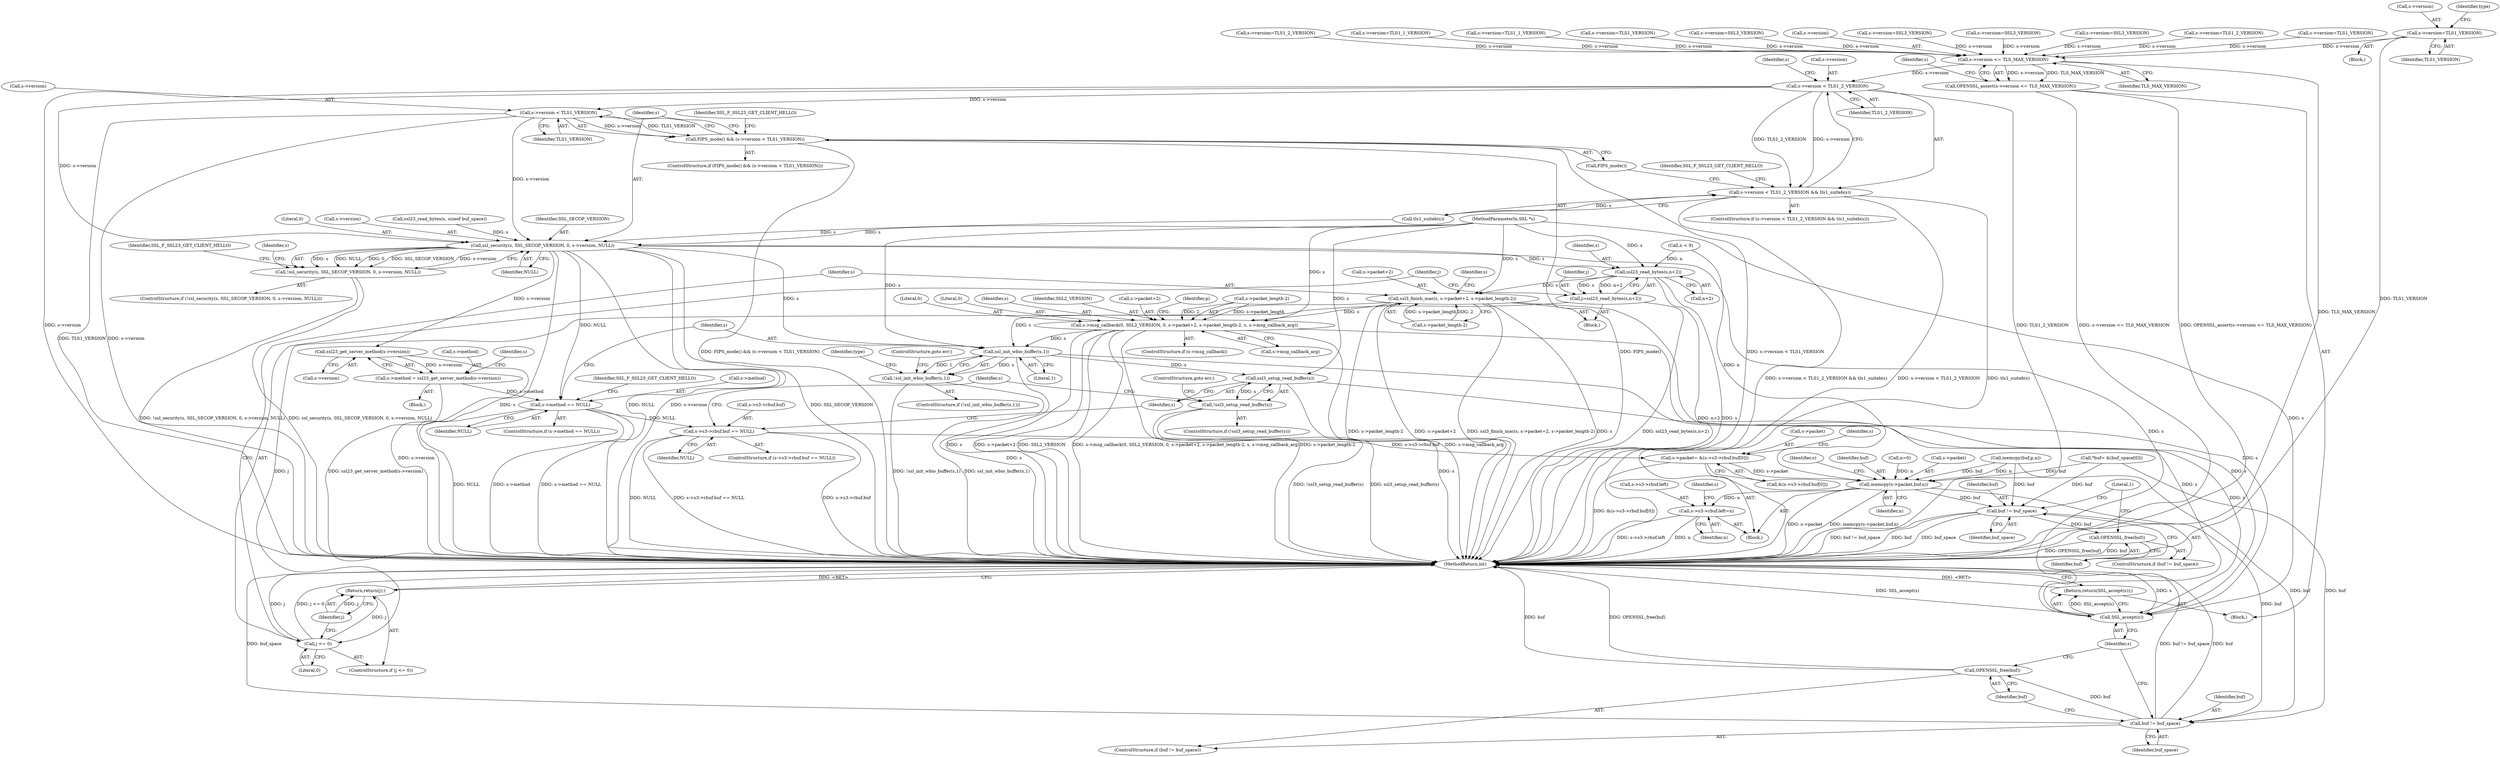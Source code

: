 digraph "0_openssl_392fa7a952e97d82eac6958c81ed1e256e6b8ca5@pointer" {
"1000571" [label="(Call,s->version=TLS1_VERSION)"];
"1000689" [label="(Call,s->version <= TLS_MAX_VERSION)"];
"1000688" [label="(Call,OPENSSL_assert(s->version <= TLS_MAX_VERSION))"];
"1000696" [label="(Call,s->version < TLS1_2_VERSION)"];
"1000695" [label="(Call,s->version < TLS1_2_VERSION && tls1_suiteb(s))"];
"1000711" [label="(Call,s->version < TLS1_VERSION)"];
"1000709" [label="(Call,FIPS_mode() && (s->version < TLS1_VERSION))"];
"1000723" [label="(Call,ssl_security(s, SSL_SECOP_VERSION, 0, s->version, NULL))"];
"1000722" [label="(Call,!ssl_security(s, SSL_SECOP_VERSION, 0, s->version, NULL))"];
"1000800" [label="(Call,ssl23_read_bytes(s,n+2))"];
"1000798" [label="(Call,j=ssl23_read_bytes(s,n+2))"];
"1000806" [label="(Call,j <= 0)"];
"1000809" [label="(Return,return(j);)"];
"1000811" [label="(Call,ssl3_finish_mac(s, s->packet+2, s->packet_length-2))"];
"1000827" [label="(Call,s->msg_callback(0, SSL2_VERSION, 0, s->packet+2, s->packet_length-2, s, s->msg_callback_arg))"];
"1001117" [label="(Call,ssl_init_wbio_buffer(s,1))"];
"1001116" [label="(Call,!ssl_init_wbio_buffer(s,1))"];
"1001148" [label="(Call,ssl3_setup_read_buffer(s))"];
"1001147" [label="(Call,!ssl3_setup_read_buffer(s))"];
"1001261" [label="(Call,SSL_accept(s))"];
"1001260" [label="(Return,return(SSL_accept(s));)"];
"1001100" [label="(Call,ssl23_get_server_method(s->version))"];
"1001096" [label="(Call,s->method = ssl23_get_server_method(s->version))"];
"1001105" [label="(Call,s->method == NULL)"];
"1001137" [label="(Call,s->s3->rbuf.buf == NULL)"];
"1001151" [label="(Call,s->packet= &(s->s3->rbuf.buf[0]))"];
"1001165" [label="(Call,memcpy(s->packet,buf,n))"];
"1001171" [label="(Call,s->s3->rbuf.left=n)"];
"1001255" [label="(Call,buf != buf_space)"];
"1001258" [label="(Call,OPENSSL_free(buf))"];
"1001265" [label="(Call,buf != buf_space)"];
"1001268" [label="(Call,OPENSSL_free(buf))"];
"1001115" [label="(ControlStructure,if (!ssl_init_wbio_buffer(s,1)))"];
"1000693" [label="(Identifier,TLS_MAX_VERSION)"];
"1000841" [label="(Identifier,s)"];
"1001262" [label="(Identifier,s)"];
"1000809" [label="(Return,return(j);)"];
"1000790" [label="(Call,n < 9)"];
"1001145" [label="(Identifier,NULL)"];
"1001175" [label="(Identifier,s)"];
"1001170" [label="(Identifier,n)"];
"1000805" [label="(ControlStructure,if (j <= 0))"];
"1001138" [label="(Call,s->s3->rbuf.buf)"];
"1001100" [label="(Call,ssl23_get_server_method(s->version))"];
"1001169" [label="(Identifier,buf)"];
"1001101" [label="(Call,s->version)"];
"1000812" [label="(Identifier,s)"];
"1000695" [label="(Call,s->version < TLS1_2_VERSION && tls1_suiteb(s))"];
"1001155" [label="(Call,&(s->s3->rbuf.buf[0]))"];
"1001267" [label="(Identifier,buf_space)"];
"1000696" [label="(Call,s->version < TLS1_2_VERSION)"];
"1001171" [label="(Call,s->s3->rbuf.left=n)"];
"1000727" [label="(Call,s->version)"];
"1001107" [label="(Identifier,s)"];
"1000356" [label="(Call,s->version=TLS1_VERSION)"];
"1001257" [label="(Identifier,buf_space)"];
"1001184" [label="(Identifier,s)"];
"1000726" [label="(Literal,0)"];
"1001151" [label="(Call,s->packet= &(s->s3->rbuf.buf[0]))"];
"1000606" [label="(Call,s->version=SSL3_VERSION)"];
"1001118" [label="(Identifier,s)"];
"1001117" [label="(Call,ssl_init_wbio_buffer(s,1))"];
"1000829" [label="(Identifier,SSL2_VERSION)"];
"1000831" [label="(Call,s->packet+2)"];
"1000688" [label="(Call,OPENSSL_assert(s->version <= TLS_MAX_VERSION))"];
"1001150" [label="(ControlStructure,goto err;)"];
"1000802" [label="(Call,n+2)"];
"1001097" [label="(Call,s->method)"];
"1000730" [label="(Identifier,NULL)"];
"1000148" [label="(MethodParameterIn,SSL *s)"];
"1001136" [label="(ControlStructure,if (s->s3->rbuf.buf == NULL))"];
"1000570" [label="(Block,)"];
"1000846" [label="(Identifier,p)"];
"1001256" [label="(Identifier,buf)"];
"1001258" [label="(Call,OPENSSL_free(buf))"];
"1000215" [label="(Call,memcpy(buf,p,n))"];
"1000801" [label="(Identifier,s)"];
"1001165" [label="(Call,memcpy(s->packet,buf,n))"];
"1000690" [label="(Call,s->version)"];
"1001260" [label="(Return,return(SSL_accept(s));)"];
"1001268" [label="(Call,OPENSSL_free(buf))"];
"1001269" [label="(Identifier,buf)"];
"1001272" [label="(Literal,1)"];
"1001137" [label="(Call,s->s3->rbuf.buf == NULL)"];
"1000689" [label="(Call,s->version <= TLS_MAX_VERSION)"];
"1000406" [label="(Call,s->version=SSL3_VERSION)"];
"1000149" [label="(Block,)"];
"1000742" [label="(Block,)"];
"1000823" [label="(ControlStructure,if (s->msg_callback))"];
"1000698" [label="(Identifier,s)"];
"1001264" [label="(ControlStructure,if (buf != buf_space))"];
"1000588" [label="(Call,s->version=SSL3_VERSION)"];
"1001266" [label="(Identifier,buf)"];
"1001096" [label="(Call,s->method = ssl23_get_server_method(s->version))"];
"1000722" [label="(Call,!ssl_security(s, SSL_SECOP_VERSION, 0, s->version, NULL))"];
"1000810" [label="(Identifier,j)"];
"1001120" [label="(ControlStructure,goto err;)"];
"1001179" [label="(Identifier,n)"];
"1000836" [label="(Call,s->packet_length-2)"];
"1001116" [label="(Call,!ssl_init_wbio_buffer(s,1))"];
"1000572" [label="(Call,s->version)"];
"1000375" [label="(Call,s->version=SSL3_VERSION)"];
"1001119" [label="(Literal,1)"];
"1000531" [label="(Call,s->version=TLS1_2_VERSION)"];
"1001152" [label="(Call,s->packet)"];
"1001254" [label="(ControlStructure,if (buf != buf_space))"];
"1000808" [label="(Literal,0)"];
"1001259" [label="(Identifier,buf)"];
"1001105" [label="(Call,s->method == NULL)"];
"1001104" [label="(ControlStructure,if (s->method == NULL))"];
"1001149" [label="(Identifier,s)"];
"1000167" [label="(Call,n=0)"];
"1000694" [label="(ControlStructure,if (s->version < TLS1_2_VERSION && tls1_suiteb(s)))"];
"1001265" [label="(Call,buf != buf_space)"];
"1000623" [label="(Call,s->version=TLS1_VERSION)"];
"1001148" [label="(Call,ssl3_setup_read_buffer(s))"];
"1001273" [label="(MethodReturn,int)"];
"1000733" [label="(Identifier,SSL_F_SSL23_GET_CLIENT_HELLO)"];
"1000715" [label="(Identifier,TLS1_VERSION)"];
"1000700" [label="(Identifier,TLS1_2_VERSION)"];
"1000724" [label="(Identifier,s)"];
"1000571" [label="(Call,s->version=TLS1_VERSION)"];
"1000800" [label="(Call,ssl23_read_bytes(s,n+2))"];
"1000152" [label="(Call,*buf= &(buf_space[0]))"];
"1000723" [label="(Call,ssl_security(s, SSL_SECOP_VERSION, 0, s->version, NULL))"];
"1001255" [label="(Call,buf != buf_space)"];
"1001153" [label="(Identifier,s)"];
"1001112" [label="(Identifier,SSL_F_SSL23_GET_CLIENT_HELLO)"];
"1000807" [label="(Identifier,j)"];
"1001106" [label="(Call,s->method)"];
"1001172" [label="(Call,s->s3->rbuf.left)"];
"1000709" [label="(Call,FIPS_mode() && (s->version < TLS1_VERSION))"];
"1000739" [label="(Identifier,s)"];
"1000199" [label="(Call,ssl23_read_bytes(s, sizeof buf_space))"];
"1000818" [label="(Call,s->packet_length-2)"];
"1000701" [label="(Call,tls1_suiteb(s))"];
"1000811" [label="(Call,ssl3_finish_mac(s, s->packet+2, s->packet_length-2))"];
"1000710" [label="(Call,FIPS_mode())"];
"1000697" [label="(Call,s->version)"];
"1000721" [label="(ControlStructure,if (!ssl_security(s, SSL_SECOP_VERSION, 0, s->version, NULL)))"];
"1000575" [label="(Identifier,TLS1_VERSION)"];
"1001261" [label="(Call,SSL_accept(s))"];
"1000827" [label="(Call,s->msg_callback(0, SSL2_VERSION, 0, s->packet+2, s->packet_length-2, s, s->msg_callback_arg))"];
"1000828" [label="(Literal,0)"];
"1001166" [label="(Call,s->packet)"];
"1000806" [label="(Call,j <= 0)"];
"1000718" [label="(Identifier,SSL_F_SSL23_GET_CLIENT_HELLO)"];
"1001147" [label="(Call,!ssl3_setup_read_buffer(s))"];
"1000712" [label="(Call,s->version)"];
"1001125" [label="(Block,)"];
"1000702" [label="(Identifier,s)"];
"1000312" [label="(Call,s->version=TLS1_2_VERSION)"];
"1000798" [label="(Call,j=ssl23_read_bytes(s,n+2))"];
"1000708" [label="(ControlStructure,if (FIPS_mode() && (s->version < TLS1_VERSION)))"];
"1000813" [label="(Call,s->packet+2)"];
"1001146" [label="(ControlStructure,if (!ssl3_setup_read_buffer(s)))"];
"1000825" [label="(Identifier,s)"];
"1000711" [label="(Call,s->version < TLS1_VERSION)"];
"1001109" [label="(Identifier,NULL)"];
"1000830" [label="(Literal,0)"];
"1001123" [label="(Identifier,type)"];
"1000799" [label="(Identifier,j)"];
"1001095" [label="(Block,)"];
"1000842" [label="(Call,s->msg_callback_arg)"];
"1000554" [label="(Call,s->version=TLS1_1_VERSION)"];
"1000705" [label="(Identifier,SSL_F_SSL23_GET_CLIENT_HELLO)"];
"1000337" [label="(Call,s->version=TLS1_1_VERSION)"];
"1001167" [label="(Identifier,s)"];
"1000577" [label="(Identifier,type)"];
"1000725" [label="(Identifier,SSL_SECOP_VERSION)"];
"1000571" -> "1000570"  [label="AST: "];
"1000571" -> "1000575"  [label="CFG: "];
"1000572" -> "1000571"  [label="AST: "];
"1000575" -> "1000571"  [label="AST: "];
"1000577" -> "1000571"  [label="CFG: "];
"1000571" -> "1001273"  [label="DDG: TLS1_VERSION"];
"1000571" -> "1000689"  [label="DDG: s->version"];
"1000689" -> "1000688"  [label="AST: "];
"1000689" -> "1000693"  [label="CFG: "];
"1000690" -> "1000689"  [label="AST: "];
"1000693" -> "1000689"  [label="AST: "];
"1000688" -> "1000689"  [label="CFG: "];
"1000689" -> "1001273"  [label="DDG: TLS_MAX_VERSION"];
"1000689" -> "1000688"  [label="DDG: s->version"];
"1000689" -> "1000688"  [label="DDG: TLS_MAX_VERSION"];
"1000606" -> "1000689"  [label="DDG: s->version"];
"1000375" -> "1000689"  [label="DDG: s->version"];
"1000588" -> "1000689"  [label="DDG: s->version"];
"1000356" -> "1000689"  [label="DDG: s->version"];
"1000312" -> "1000689"  [label="DDG: s->version"];
"1000406" -> "1000689"  [label="DDG: s->version"];
"1000623" -> "1000689"  [label="DDG: s->version"];
"1000554" -> "1000689"  [label="DDG: s->version"];
"1000337" -> "1000689"  [label="DDG: s->version"];
"1000531" -> "1000689"  [label="DDG: s->version"];
"1000689" -> "1000696"  [label="DDG: s->version"];
"1000688" -> "1000149"  [label="AST: "];
"1000698" -> "1000688"  [label="CFG: "];
"1000688" -> "1001273"  [label="DDG: s->version <= TLS_MAX_VERSION"];
"1000688" -> "1001273"  [label="DDG: OPENSSL_assert(s->version <= TLS_MAX_VERSION)"];
"1000696" -> "1000695"  [label="AST: "];
"1000696" -> "1000700"  [label="CFG: "];
"1000697" -> "1000696"  [label="AST: "];
"1000700" -> "1000696"  [label="AST: "];
"1000702" -> "1000696"  [label="CFG: "];
"1000695" -> "1000696"  [label="CFG: "];
"1000696" -> "1001273"  [label="DDG: TLS1_2_VERSION"];
"1000696" -> "1001273"  [label="DDG: s->version"];
"1000696" -> "1000695"  [label="DDG: s->version"];
"1000696" -> "1000695"  [label="DDG: TLS1_2_VERSION"];
"1000696" -> "1000711"  [label="DDG: s->version"];
"1000696" -> "1000723"  [label="DDG: s->version"];
"1000695" -> "1000694"  [label="AST: "];
"1000695" -> "1000701"  [label="CFG: "];
"1000701" -> "1000695"  [label="AST: "];
"1000705" -> "1000695"  [label="CFG: "];
"1000710" -> "1000695"  [label="CFG: "];
"1000695" -> "1001273"  [label="DDG: s->version < TLS1_2_VERSION && tls1_suiteb(s)"];
"1000695" -> "1001273"  [label="DDG: s->version < TLS1_2_VERSION"];
"1000695" -> "1001273"  [label="DDG: tls1_suiteb(s)"];
"1000701" -> "1000695"  [label="DDG: s"];
"1000711" -> "1000709"  [label="AST: "];
"1000711" -> "1000715"  [label="CFG: "];
"1000712" -> "1000711"  [label="AST: "];
"1000715" -> "1000711"  [label="AST: "];
"1000709" -> "1000711"  [label="CFG: "];
"1000711" -> "1001273"  [label="DDG: TLS1_VERSION"];
"1000711" -> "1001273"  [label="DDG: s->version"];
"1000711" -> "1000709"  [label="DDG: s->version"];
"1000711" -> "1000709"  [label="DDG: TLS1_VERSION"];
"1000711" -> "1000723"  [label="DDG: s->version"];
"1000709" -> "1000708"  [label="AST: "];
"1000709" -> "1000710"  [label="CFG: "];
"1000710" -> "1000709"  [label="AST: "];
"1000718" -> "1000709"  [label="CFG: "];
"1000724" -> "1000709"  [label="CFG: "];
"1000709" -> "1001273"  [label="DDG: FIPS_mode() && (s->version < TLS1_VERSION)"];
"1000709" -> "1001273"  [label="DDG: s->version < TLS1_VERSION"];
"1000709" -> "1001273"  [label="DDG: FIPS_mode()"];
"1000723" -> "1000722"  [label="AST: "];
"1000723" -> "1000730"  [label="CFG: "];
"1000724" -> "1000723"  [label="AST: "];
"1000725" -> "1000723"  [label="AST: "];
"1000726" -> "1000723"  [label="AST: "];
"1000727" -> "1000723"  [label="AST: "];
"1000730" -> "1000723"  [label="AST: "];
"1000722" -> "1000723"  [label="CFG: "];
"1000723" -> "1001273"  [label="DDG: s"];
"1000723" -> "1001273"  [label="DDG: NULL"];
"1000723" -> "1001273"  [label="DDG: s->version"];
"1000723" -> "1001273"  [label="DDG: SSL_SECOP_VERSION"];
"1000723" -> "1000722"  [label="DDG: s"];
"1000723" -> "1000722"  [label="DDG: NULL"];
"1000723" -> "1000722"  [label="DDG: 0"];
"1000723" -> "1000722"  [label="DDG: SSL_SECOP_VERSION"];
"1000723" -> "1000722"  [label="DDG: s->version"];
"1000199" -> "1000723"  [label="DDG: s"];
"1000701" -> "1000723"  [label="DDG: s"];
"1000148" -> "1000723"  [label="DDG: s"];
"1000723" -> "1000800"  [label="DDG: s"];
"1000723" -> "1001100"  [label="DDG: s->version"];
"1000723" -> "1001105"  [label="DDG: NULL"];
"1000723" -> "1001117"  [label="DDG: s"];
"1000723" -> "1001261"  [label="DDG: s"];
"1000722" -> "1000721"  [label="AST: "];
"1000733" -> "1000722"  [label="CFG: "];
"1000739" -> "1000722"  [label="CFG: "];
"1000722" -> "1001273"  [label="DDG: !ssl_security(s, SSL_SECOP_VERSION, 0, s->version, NULL)"];
"1000722" -> "1001273"  [label="DDG: ssl_security(s, SSL_SECOP_VERSION, 0, s->version, NULL)"];
"1000800" -> "1000798"  [label="AST: "];
"1000800" -> "1000802"  [label="CFG: "];
"1000801" -> "1000800"  [label="AST: "];
"1000802" -> "1000800"  [label="AST: "];
"1000798" -> "1000800"  [label="CFG: "];
"1000800" -> "1001273"  [label="DDG: n+2"];
"1000800" -> "1001273"  [label="DDG: s"];
"1000800" -> "1000798"  [label="DDG: s"];
"1000800" -> "1000798"  [label="DDG: n+2"];
"1000148" -> "1000800"  [label="DDG: s"];
"1000790" -> "1000800"  [label="DDG: n"];
"1000800" -> "1000811"  [label="DDG: s"];
"1000798" -> "1000742"  [label="AST: "];
"1000799" -> "1000798"  [label="AST: "];
"1000807" -> "1000798"  [label="CFG: "];
"1000798" -> "1001273"  [label="DDG: ssl23_read_bytes(s,n+2)"];
"1000798" -> "1000806"  [label="DDG: j"];
"1000806" -> "1000805"  [label="AST: "];
"1000806" -> "1000808"  [label="CFG: "];
"1000807" -> "1000806"  [label="AST: "];
"1000808" -> "1000806"  [label="AST: "];
"1000810" -> "1000806"  [label="CFG: "];
"1000812" -> "1000806"  [label="CFG: "];
"1000806" -> "1001273"  [label="DDG: j"];
"1000806" -> "1001273"  [label="DDG: j <= 0"];
"1000806" -> "1000809"  [label="DDG: j"];
"1000809" -> "1000805"  [label="AST: "];
"1000809" -> "1000810"  [label="CFG: "];
"1000810" -> "1000809"  [label="AST: "];
"1001273" -> "1000809"  [label="CFG: "];
"1000809" -> "1001273"  [label="DDG: <RET>"];
"1000810" -> "1000809"  [label="DDG: j"];
"1000811" -> "1000742"  [label="AST: "];
"1000811" -> "1000818"  [label="CFG: "];
"1000812" -> "1000811"  [label="AST: "];
"1000813" -> "1000811"  [label="AST: "];
"1000818" -> "1000811"  [label="AST: "];
"1000825" -> "1000811"  [label="CFG: "];
"1000811" -> "1001273"  [label="DDG: s->packet_length-2"];
"1000811" -> "1001273"  [label="DDG: s->packet+2"];
"1000811" -> "1001273"  [label="DDG: ssl3_finish_mac(s, s->packet+2, s->packet_length-2)"];
"1000811" -> "1001273"  [label="DDG: s"];
"1000148" -> "1000811"  [label="DDG: s"];
"1000818" -> "1000811"  [label="DDG: s->packet_length"];
"1000818" -> "1000811"  [label="DDG: 2"];
"1000811" -> "1000827"  [label="DDG: s"];
"1000811" -> "1001117"  [label="DDG: s"];
"1000811" -> "1001261"  [label="DDG: s"];
"1000827" -> "1000823"  [label="AST: "];
"1000827" -> "1000842"  [label="CFG: "];
"1000828" -> "1000827"  [label="AST: "];
"1000829" -> "1000827"  [label="AST: "];
"1000830" -> "1000827"  [label="AST: "];
"1000831" -> "1000827"  [label="AST: "];
"1000836" -> "1000827"  [label="AST: "];
"1000841" -> "1000827"  [label="AST: "];
"1000842" -> "1000827"  [label="AST: "];
"1000846" -> "1000827"  [label="CFG: "];
"1000827" -> "1001273"  [label="DDG: SSL2_VERSION"];
"1000827" -> "1001273"  [label="DDG: s->msg_callback(0, SSL2_VERSION, 0, s->packet+2, s->packet_length-2, s, s->msg_callback_arg)"];
"1000827" -> "1001273"  [label="DDG: s->packet_length-2"];
"1000827" -> "1001273"  [label="DDG: s->msg_callback_arg"];
"1000827" -> "1001273"  [label="DDG: s"];
"1000827" -> "1001273"  [label="DDG: s->packet+2"];
"1000836" -> "1000827"  [label="DDG: s->packet_length"];
"1000836" -> "1000827"  [label="DDG: 2"];
"1000148" -> "1000827"  [label="DDG: s"];
"1000827" -> "1001117"  [label="DDG: s"];
"1000827" -> "1001261"  [label="DDG: s"];
"1001117" -> "1001116"  [label="AST: "];
"1001117" -> "1001119"  [label="CFG: "];
"1001118" -> "1001117"  [label="AST: "];
"1001119" -> "1001117"  [label="AST: "];
"1001116" -> "1001117"  [label="CFG: "];
"1001117" -> "1001273"  [label="DDG: s"];
"1001117" -> "1001116"  [label="DDG: s"];
"1001117" -> "1001116"  [label="DDG: 1"];
"1000148" -> "1001117"  [label="DDG: s"];
"1001117" -> "1001148"  [label="DDG: s"];
"1001117" -> "1001261"  [label="DDG: s"];
"1001116" -> "1001115"  [label="AST: "];
"1001120" -> "1001116"  [label="CFG: "];
"1001123" -> "1001116"  [label="CFG: "];
"1001116" -> "1001273"  [label="DDG: !ssl_init_wbio_buffer(s,1)"];
"1001116" -> "1001273"  [label="DDG: ssl_init_wbio_buffer(s,1)"];
"1001148" -> "1001147"  [label="AST: "];
"1001148" -> "1001149"  [label="CFG: "];
"1001149" -> "1001148"  [label="AST: "];
"1001147" -> "1001148"  [label="CFG: "];
"1001148" -> "1001273"  [label="DDG: s"];
"1001148" -> "1001147"  [label="DDG: s"];
"1000148" -> "1001148"  [label="DDG: s"];
"1001148" -> "1001261"  [label="DDG: s"];
"1001147" -> "1001146"  [label="AST: "];
"1001150" -> "1001147"  [label="CFG: "];
"1001153" -> "1001147"  [label="CFG: "];
"1001147" -> "1001273"  [label="DDG: ssl3_setup_read_buffer(s)"];
"1001147" -> "1001273"  [label="DDG: !ssl3_setup_read_buffer(s)"];
"1001261" -> "1001260"  [label="AST: "];
"1001261" -> "1001262"  [label="CFG: "];
"1001262" -> "1001261"  [label="AST: "];
"1001260" -> "1001261"  [label="CFG: "];
"1001261" -> "1001273"  [label="DDG: s"];
"1001261" -> "1001273"  [label="DDG: SSL_accept(s)"];
"1001261" -> "1001260"  [label="DDG: SSL_accept(s)"];
"1000148" -> "1001261"  [label="DDG: s"];
"1001260" -> "1000149"  [label="AST: "];
"1001273" -> "1001260"  [label="CFG: "];
"1001260" -> "1001273"  [label="DDG: <RET>"];
"1001100" -> "1001096"  [label="AST: "];
"1001100" -> "1001101"  [label="CFG: "];
"1001101" -> "1001100"  [label="AST: "];
"1001096" -> "1001100"  [label="CFG: "];
"1001100" -> "1001273"  [label="DDG: s->version"];
"1001100" -> "1001096"  [label="DDG: s->version"];
"1001096" -> "1001095"  [label="AST: "];
"1001097" -> "1001096"  [label="AST: "];
"1001107" -> "1001096"  [label="CFG: "];
"1001096" -> "1001273"  [label="DDG: ssl23_get_server_method(s->version)"];
"1001096" -> "1001105"  [label="DDG: s->method"];
"1001105" -> "1001104"  [label="AST: "];
"1001105" -> "1001109"  [label="CFG: "];
"1001106" -> "1001105"  [label="AST: "];
"1001109" -> "1001105"  [label="AST: "];
"1001112" -> "1001105"  [label="CFG: "];
"1001118" -> "1001105"  [label="CFG: "];
"1001105" -> "1001273"  [label="DDG: s->method == NULL"];
"1001105" -> "1001273"  [label="DDG: NULL"];
"1001105" -> "1001273"  [label="DDG: s->method"];
"1001105" -> "1001137"  [label="DDG: NULL"];
"1001137" -> "1001136"  [label="AST: "];
"1001137" -> "1001145"  [label="CFG: "];
"1001138" -> "1001137"  [label="AST: "];
"1001145" -> "1001137"  [label="AST: "];
"1001149" -> "1001137"  [label="CFG: "];
"1001153" -> "1001137"  [label="CFG: "];
"1001137" -> "1001273"  [label="DDG: s->s3->rbuf.buf == NULL"];
"1001137" -> "1001273"  [label="DDG: s->s3->rbuf.buf"];
"1001137" -> "1001273"  [label="DDG: NULL"];
"1001137" -> "1001151"  [label="DDG: s->s3->rbuf.buf"];
"1001151" -> "1001125"  [label="AST: "];
"1001151" -> "1001155"  [label="CFG: "];
"1001152" -> "1001151"  [label="AST: "];
"1001155" -> "1001151"  [label="AST: "];
"1001167" -> "1001151"  [label="CFG: "];
"1001151" -> "1001273"  [label="DDG: &(s->s3->rbuf.buf[0])"];
"1001151" -> "1001165"  [label="DDG: s->packet"];
"1001165" -> "1001125"  [label="AST: "];
"1001165" -> "1001170"  [label="CFG: "];
"1001166" -> "1001165"  [label="AST: "];
"1001169" -> "1001165"  [label="AST: "];
"1001170" -> "1001165"  [label="AST: "];
"1001175" -> "1001165"  [label="CFG: "];
"1001165" -> "1001273"  [label="DDG: s->packet"];
"1001165" -> "1001273"  [label="DDG: memcpy(s->packet,buf,n)"];
"1000215" -> "1001165"  [label="DDG: buf"];
"1000215" -> "1001165"  [label="DDG: n"];
"1000152" -> "1001165"  [label="DDG: buf"];
"1000167" -> "1001165"  [label="DDG: n"];
"1000790" -> "1001165"  [label="DDG: n"];
"1001165" -> "1001171"  [label="DDG: n"];
"1001165" -> "1001255"  [label="DDG: buf"];
"1001165" -> "1001265"  [label="DDG: buf"];
"1001171" -> "1001125"  [label="AST: "];
"1001171" -> "1001179"  [label="CFG: "];
"1001172" -> "1001171"  [label="AST: "];
"1001179" -> "1001171"  [label="AST: "];
"1001184" -> "1001171"  [label="CFG: "];
"1001171" -> "1001273"  [label="DDG: s->s3->rbuf.left"];
"1001171" -> "1001273"  [label="DDG: n"];
"1001255" -> "1001254"  [label="AST: "];
"1001255" -> "1001257"  [label="CFG: "];
"1001256" -> "1001255"  [label="AST: "];
"1001257" -> "1001255"  [label="AST: "];
"1001259" -> "1001255"  [label="CFG: "];
"1001262" -> "1001255"  [label="CFG: "];
"1001255" -> "1001273"  [label="DDG: buf_space"];
"1001255" -> "1001273"  [label="DDG: buf != buf_space"];
"1001255" -> "1001273"  [label="DDG: buf"];
"1000215" -> "1001255"  [label="DDG: buf"];
"1000152" -> "1001255"  [label="DDG: buf"];
"1001255" -> "1001258"  [label="DDG: buf"];
"1001258" -> "1001254"  [label="AST: "];
"1001258" -> "1001259"  [label="CFG: "];
"1001259" -> "1001258"  [label="AST: "];
"1001262" -> "1001258"  [label="CFG: "];
"1001258" -> "1001273"  [label="DDG: OPENSSL_free(buf)"];
"1001258" -> "1001273"  [label="DDG: buf"];
"1001265" -> "1001264"  [label="AST: "];
"1001265" -> "1001267"  [label="CFG: "];
"1001266" -> "1001265"  [label="AST: "];
"1001267" -> "1001265"  [label="AST: "];
"1001269" -> "1001265"  [label="CFG: "];
"1001272" -> "1001265"  [label="CFG: "];
"1001265" -> "1001273"  [label="DDG: buf != buf_space"];
"1001265" -> "1001273"  [label="DDG: buf"];
"1001265" -> "1001273"  [label="DDG: buf_space"];
"1000215" -> "1001265"  [label="DDG: buf"];
"1000152" -> "1001265"  [label="DDG: buf"];
"1001265" -> "1001268"  [label="DDG: buf"];
"1001268" -> "1001264"  [label="AST: "];
"1001268" -> "1001269"  [label="CFG: "];
"1001269" -> "1001268"  [label="AST: "];
"1001272" -> "1001268"  [label="CFG: "];
"1001268" -> "1001273"  [label="DDG: OPENSSL_free(buf)"];
"1001268" -> "1001273"  [label="DDG: buf"];
}
